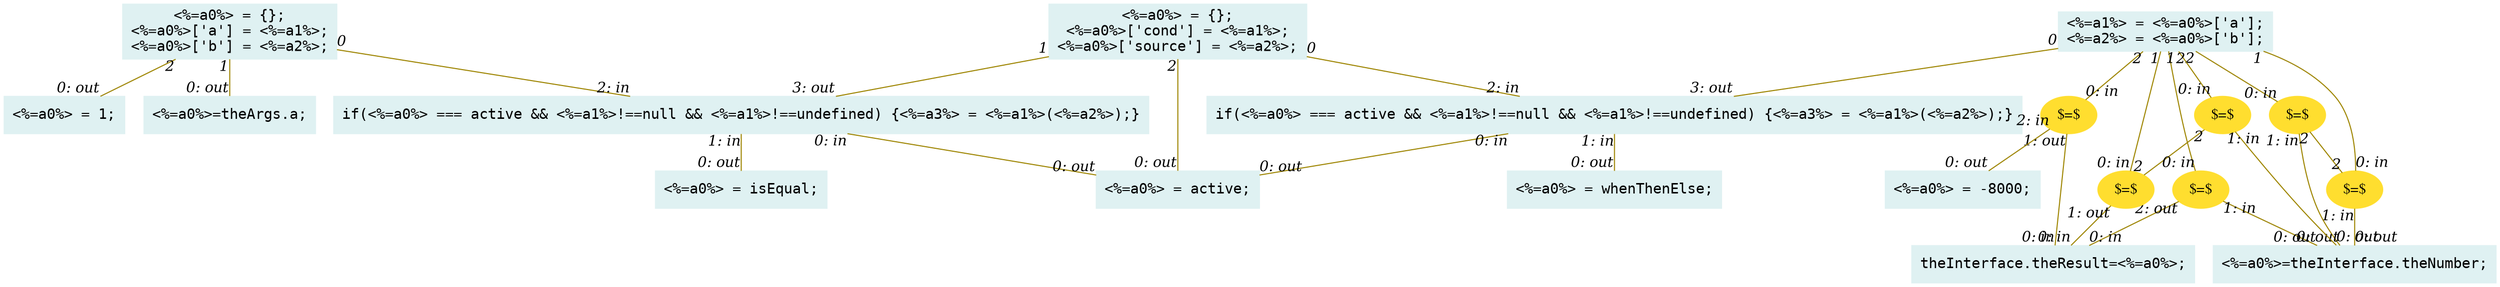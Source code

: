 digraph g{node_10106 [shape="box", style="filled", color="#dff1f2", fontname="Courier", label="<%=a0%>=theArgs.a;
" ]
node_10108 [shape="box", style="filled", color="#dff1f2", fontname="Courier", label="<%=a0%>=theInterface.theNumber;
" ]
node_10110 [shape="box", style="filled", color="#dff1f2", fontname="Courier", label="theInterface.theResult=<%=a0%>;
" ]
node_10150 [shape="box", style="filled", color="#dff1f2", fontname="Courier", label="<%=a0%> = active;
" ]
node_10158 [shape="box", style="filled", color="#dff1f2", fontname="Courier", label="<%=a0%> = isEqual;
" ]
node_10160 [shape="box", style="filled", color="#dff1f2", fontname="Courier", label="<%=a0%> = whenThenElse;
" ]
node_10162 [shape="box", style="filled", color="#dff1f2", fontname="Courier", label="<%=a0%> = 1;
" ]
node_10164 [shape="box", style="filled", color="#dff1f2", fontname="Courier", label="<%=a0%> = -8000;
" ]
node_10166 [shape="box", style="filled", color="#dff1f2", fontname="Courier", label="if(<%=a0%> === active && <%=a1%>!==null && <%=a1%>!==undefined) {<%=a3%> = <%=a1%>(<%=a2%>);}
" ]
node_10171 [shape="box", style="filled", color="#dff1f2", fontname="Courier", label="if(<%=a0%> === active && <%=a1%>!==null && <%=a1%>!==undefined) {<%=a3%> = <%=a1%>(<%=a2%>);}
" ]
node_10176 [shape="ellipse", style="filled", color="#ffde2f", fontname="Times", label="$=$" ]
node_10180 [shape="ellipse", style="filled", color="#ffde2f", fontname="Times", label="$=$" ]
node_10184 [shape="ellipse", style="filled", color="#ffde2f", fontname="Times", label="$=$" ]
node_10196 [shape="ellipse", style="filled", color="#ffde2f", fontname="Times", label="$=$" ]
node_10200 [shape="ellipse", style="filled", color="#ffde2f", fontname="Times", label="$=$" ]
node_10204 [shape="ellipse", style="filled", color="#ffde2f", fontname="Times", label="$=$" ]
node_10228 [shape="box", style="filled", color="#dff1f2", fontname="Courier", label="<%=a0%> = {};
<%=a0%>['a'] = <%=a1%>;
<%=a0%>['b'] = <%=a2%>;
" ]
node_10232 [shape="box", style="filled", color="#dff1f2", fontname="Courier", label="<%=a0%> = {};
<%=a0%>['cond'] = <%=a1%>;
<%=a0%>['source'] = <%=a2%>;
" ]
node_10236 [shape="box", style="filled", color="#dff1f2", fontname="Courier", label="<%=a1%> = <%=a0%>['a'];
<%=a2%> = <%=a0%>['b'];
" ]
node_10166 -> node_10150 [dir=none, arrowHead=none, fontname="Times-Italic", arrowsize=1, color="#9d8400", label="",  headlabel="0: out", taillabel="0: in" ]
node_10166 -> node_10158 [dir=none, arrowHead=none, fontname="Times-Italic", arrowsize=1, color="#9d8400", label="",  headlabel="0: out", taillabel="1: in" ]
node_10171 -> node_10150 [dir=none, arrowHead=none, fontname="Times-Italic", arrowsize=1, color="#9d8400", label="",  headlabel="0: out", taillabel="0: in" ]
node_10171 -> node_10160 [dir=none, arrowHead=none, fontname="Times-Italic", arrowsize=1, color="#9d8400", label="",  headlabel="0: out", taillabel="1: in" ]
node_10196 -> node_10164 [dir=none, arrowHead=none, fontname="Times-Italic", arrowsize=1, color="#9d8400", label="",  headlabel="0: out", taillabel="2: in" ]
node_10200 -> node_10180 [dir=none, arrowHead=none, fontname="Times-Italic", arrowsize=1, color="#9d8400", label="",  headlabel="2", taillabel="2" ]
node_10204 -> node_10184 [dir=none, arrowHead=none, fontname="Times-Italic", arrowsize=1, color="#9d8400", label="",  headlabel="2", taillabel="2" ]
node_10176 -> node_10108 [dir=none, arrowHead=none, fontname="Times-Italic", arrowsize=1, color="#9d8400", label="",  headlabel="0: out", taillabel="1: in" ]
node_10180 -> node_10108 [dir=none, arrowHead=none, fontname="Times-Italic", arrowsize=1, color="#9d8400", label="",  headlabel="0: out", taillabel="1: in" ]
node_10200 -> node_10108 [dir=none, arrowHead=none, fontname="Times-Italic", arrowsize=1, color="#9d8400", label="",  headlabel="0: out", taillabel="1: in" ]
node_10204 -> node_10108 [dir=none, arrowHead=none, fontname="Times-Italic", arrowsize=1, color="#9d8400", label="",  headlabel="0: out", taillabel="1: in" ]
node_10184 -> node_10110 [dir=none, arrowHead=none, fontname="Times-Italic", arrowsize=1, color="#9d8400", label="",  headlabel="0: in", taillabel="1: out" ]
node_10196 -> node_10110 [dir=none, arrowHead=none, fontname="Times-Italic", arrowsize=1, color="#9d8400", label="",  headlabel="0: in", taillabel="1: out" ]
node_10176 -> node_10110 [dir=none, arrowHead=none, fontname="Times-Italic", arrowsize=1, color="#9d8400", label="",  headlabel="0: in", taillabel="2: out" ]
node_10228 -> node_10106 [dir=none, arrowHead=none, fontname="Times-Italic", arrowsize=1, color="#9d8400", label="",  headlabel="0: out", taillabel="1" ]
node_10228 -> node_10162 [dir=none, arrowHead=none, fontname="Times-Italic", arrowsize=1, color="#9d8400", label="",  headlabel="0: out", taillabel="2" ]
node_10228 -> node_10166 [dir=none, arrowHead=none, fontname="Times-Italic", arrowsize=1, color="#9d8400", label="",  headlabel="2: in", taillabel="0" ]
node_10232 -> node_10150 [dir=none, arrowHead=none, fontname="Times-Italic", arrowsize=1, color="#9d8400", label="",  headlabel="0: out", taillabel="2" ]
node_10232 -> node_10166 [dir=none, arrowHead=none, fontname="Times-Italic", arrowsize=1, color="#9d8400", label="",  headlabel="3: out", taillabel="1" ]
node_10232 -> node_10171 [dir=none, arrowHead=none, fontname="Times-Italic", arrowsize=1, color="#9d8400", label="",  headlabel="2: in", taillabel="0" ]
node_10236 -> node_10171 [dir=none, arrowHead=none, fontname="Times-Italic", arrowsize=1, color="#9d8400", label="",  headlabel="3: out", taillabel="0" ]
node_10236 -> node_10176 [dir=none, arrowHead=none, fontname="Times-Italic", arrowsize=1, color="#9d8400", label="",  headlabel="0: in", taillabel="1" ]
node_10236 -> node_10180 [dir=none, arrowHead=none, fontname="Times-Italic", arrowsize=1, color="#9d8400", label="",  headlabel="0: in", taillabel="1" ]
node_10236 -> node_10184 [dir=none, arrowHead=none, fontname="Times-Italic", arrowsize=1, color="#9d8400", label="",  headlabel="0: in", taillabel="1" ]
node_10236 -> node_10196 [dir=none, arrowHead=none, fontname="Times-Italic", arrowsize=1, color="#9d8400", label="",  headlabel="0: in", taillabel="2" ]
node_10236 -> node_10200 [dir=none, arrowHead=none, fontname="Times-Italic", arrowsize=1, color="#9d8400", label="",  headlabel="0: in", taillabel="2" ]
node_10236 -> node_10204 [dir=none, arrowHead=none, fontname="Times-Italic", arrowsize=1, color="#9d8400", label="",  headlabel="0: in", taillabel="2" ]
}